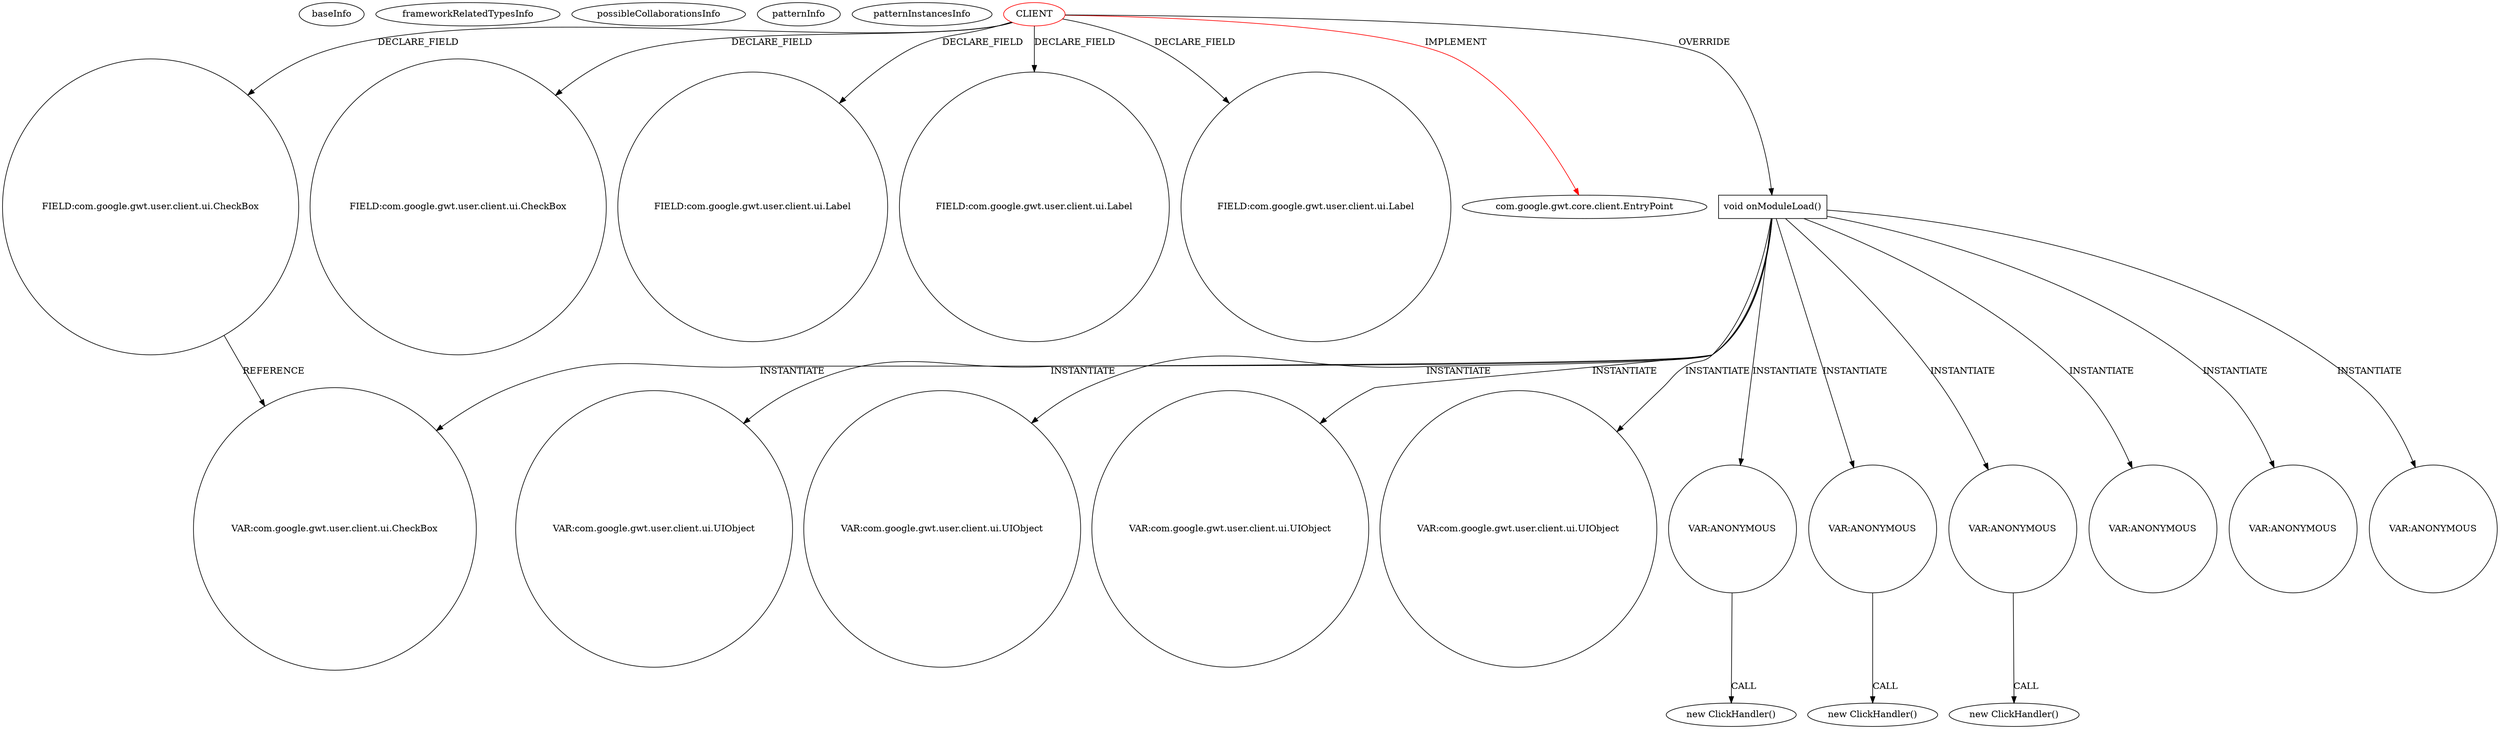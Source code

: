 digraph {
baseInfo[graphId=1170,category="pattern",isAnonymous=false,possibleRelation=false]
frameworkRelatedTypesInfo[0="com.google.gwt.core.client.EntryPoint"]
possibleCollaborationsInfo[]
patternInfo[frequency=2.0,patternRootClient=0]
patternInstancesInfo[0="akjava-WebTestMaker~/akjava-WebTestMaker/WebTestMaker-master/src/com/akjava/gwt/webtestmaker/client/WebTestMaker.java~WebTestMaker~655",1="Tok-Erwin~/Tok-Erwin/Erwin-master/src/main/java/erwin/client/Erwin.java~Erwin~388"]
42[label="FIELD:com.google.gwt.user.client.ui.CheckBox",vertexType="FIELD_DECLARATION",isFrameworkType=false,shape=circle]
100[label="VAR:com.google.gwt.user.client.ui.CheckBox",vertexType="VARIABLE_EXPRESION",isFrameworkType=false,shape=circle]
0[label="CLIENT",vertexType="ROOT_CLIENT_CLASS_DECLARATION",isFrameworkType=false,color=red]
40[label="FIELD:com.google.gwt.user.client.ui.CheckBox",vertexType="FIELD_DECLARATION",isFrameworkType=false,shape=circle]
22[label="FIELD:com.google.gwt.user.client.ui.Label",vertexType="FIELD_DECLARATION",isFrameworkType=false,shape=circle]
24[label="FIELD:com.google.gwt.user.client.ui.Label",vertexType="FIELD_DECLARATION",isFrameworkType=false,shape=circle]
30[label="FIELD:com.google.gwt.user.client.ui.Label",vertexType="FIELD_DECLARATION",isFrameworkType=false,shape=circle]
1[label="com.google.gwt.core.client.EntryPoint",vertexType="FRAMEWORK_INTERFACE_TYPE",isFrameworkType=false]
44[label="void onModuleLoad()",vertexType="OVERRIDING_METHOD_DECLARATION",isFrameworkType=false,shape=box]
52[label="VAR:com.google.gwt.user.client.ui.UIObject",vertexType="VARIABLE_EXPRESION",isFrameworkType=false,shape=circle]
166[label="VAR:com.google.gwt.user.client.ui.UIObject",vertexType="VARIABLE_EXPRESION",isFrameworkType=false,shape=circle]
154[label="VAR:com.google.gwt.user.client.ui.UIObject",vertexType="VARIABLE_EXPRESION",isFrameworkType=false,shape=circle]
144[label="VAR:com.google.gwt.user.client.ui.UIObject",vertexType="VARIABLE_EXPRESION",isFrameworkType=false,shape=circle]
121[label="VAR:ANONYMOUS",vertexType="VARIABLE_EXPRESION",isFrameworkType=false,shape=circle]
120[label="new ClickHandler()",vertexType="CONSTRUCTOR_CALL",isFrameworkType=false]
114[label="VAR:ANONYMOUS",vertexType="VARIABLE_EXPRESION",isFrameworkType=false,shape=circle]
113[label="new ClickHandler()",vertexType="CONSTRUCTOR_CALL",isFrameworkType=false]
128[label="VAR:ANONYMOUS",vertexType="VARIABLE_EXPRESION",isFrameworkType=false,shape=circle]
127[label="new ClickHandler()",vertexType="CONSTRUCTOR_CALL",isFrameworkType=false]
138[label="VAR:ANONYMOUS",vertexType="VARIABLE_EXPRESION",isFrameworkType=false,shape=circle]
46[label="VAR:ANONYMOUS",vertexType="VARIABLE_EXPRESION",isFrameworkType=false,shape=circle]
104[label="VAR:ANONYMOUS",vertexType="VARIABLE_EXPRESION",isFrameworkType=false,shape=circle]
44->104[label="INSTANTIATE"]
44->52[label="INSTANTIATE"]
42->100[label="REFERENCE"]
0->30[label="DECLARE_FIELD"]
44->121[label="INSTANTIATE"]
44->46[label="INSTANTIATE"]
0->22[label="DECLARE_FIELD"]
0->1[label="IMPLEMENT",color=red]
44->100[label="INSTANTIATE"]
44->114[label="INSTANTIATE"]
0->44[label="OVERRIDE"]
121->120[label="CALL"]
0->42[label="DECLARE_FIELD"]
44->128[label="INSTANTIATE"]
44->138[label="INSTANTIATE"]
44->144[label="INSTANTIATE"]
44->154[label="INSTANTIATE"]
114->113[label="CALL"]
0->40[label="DECLARE_FIELD"]
44->166[label="INSTANTIATE"]
128->127[label="CALL"]
0->24[label="DECLARE_FIELD"]
}
